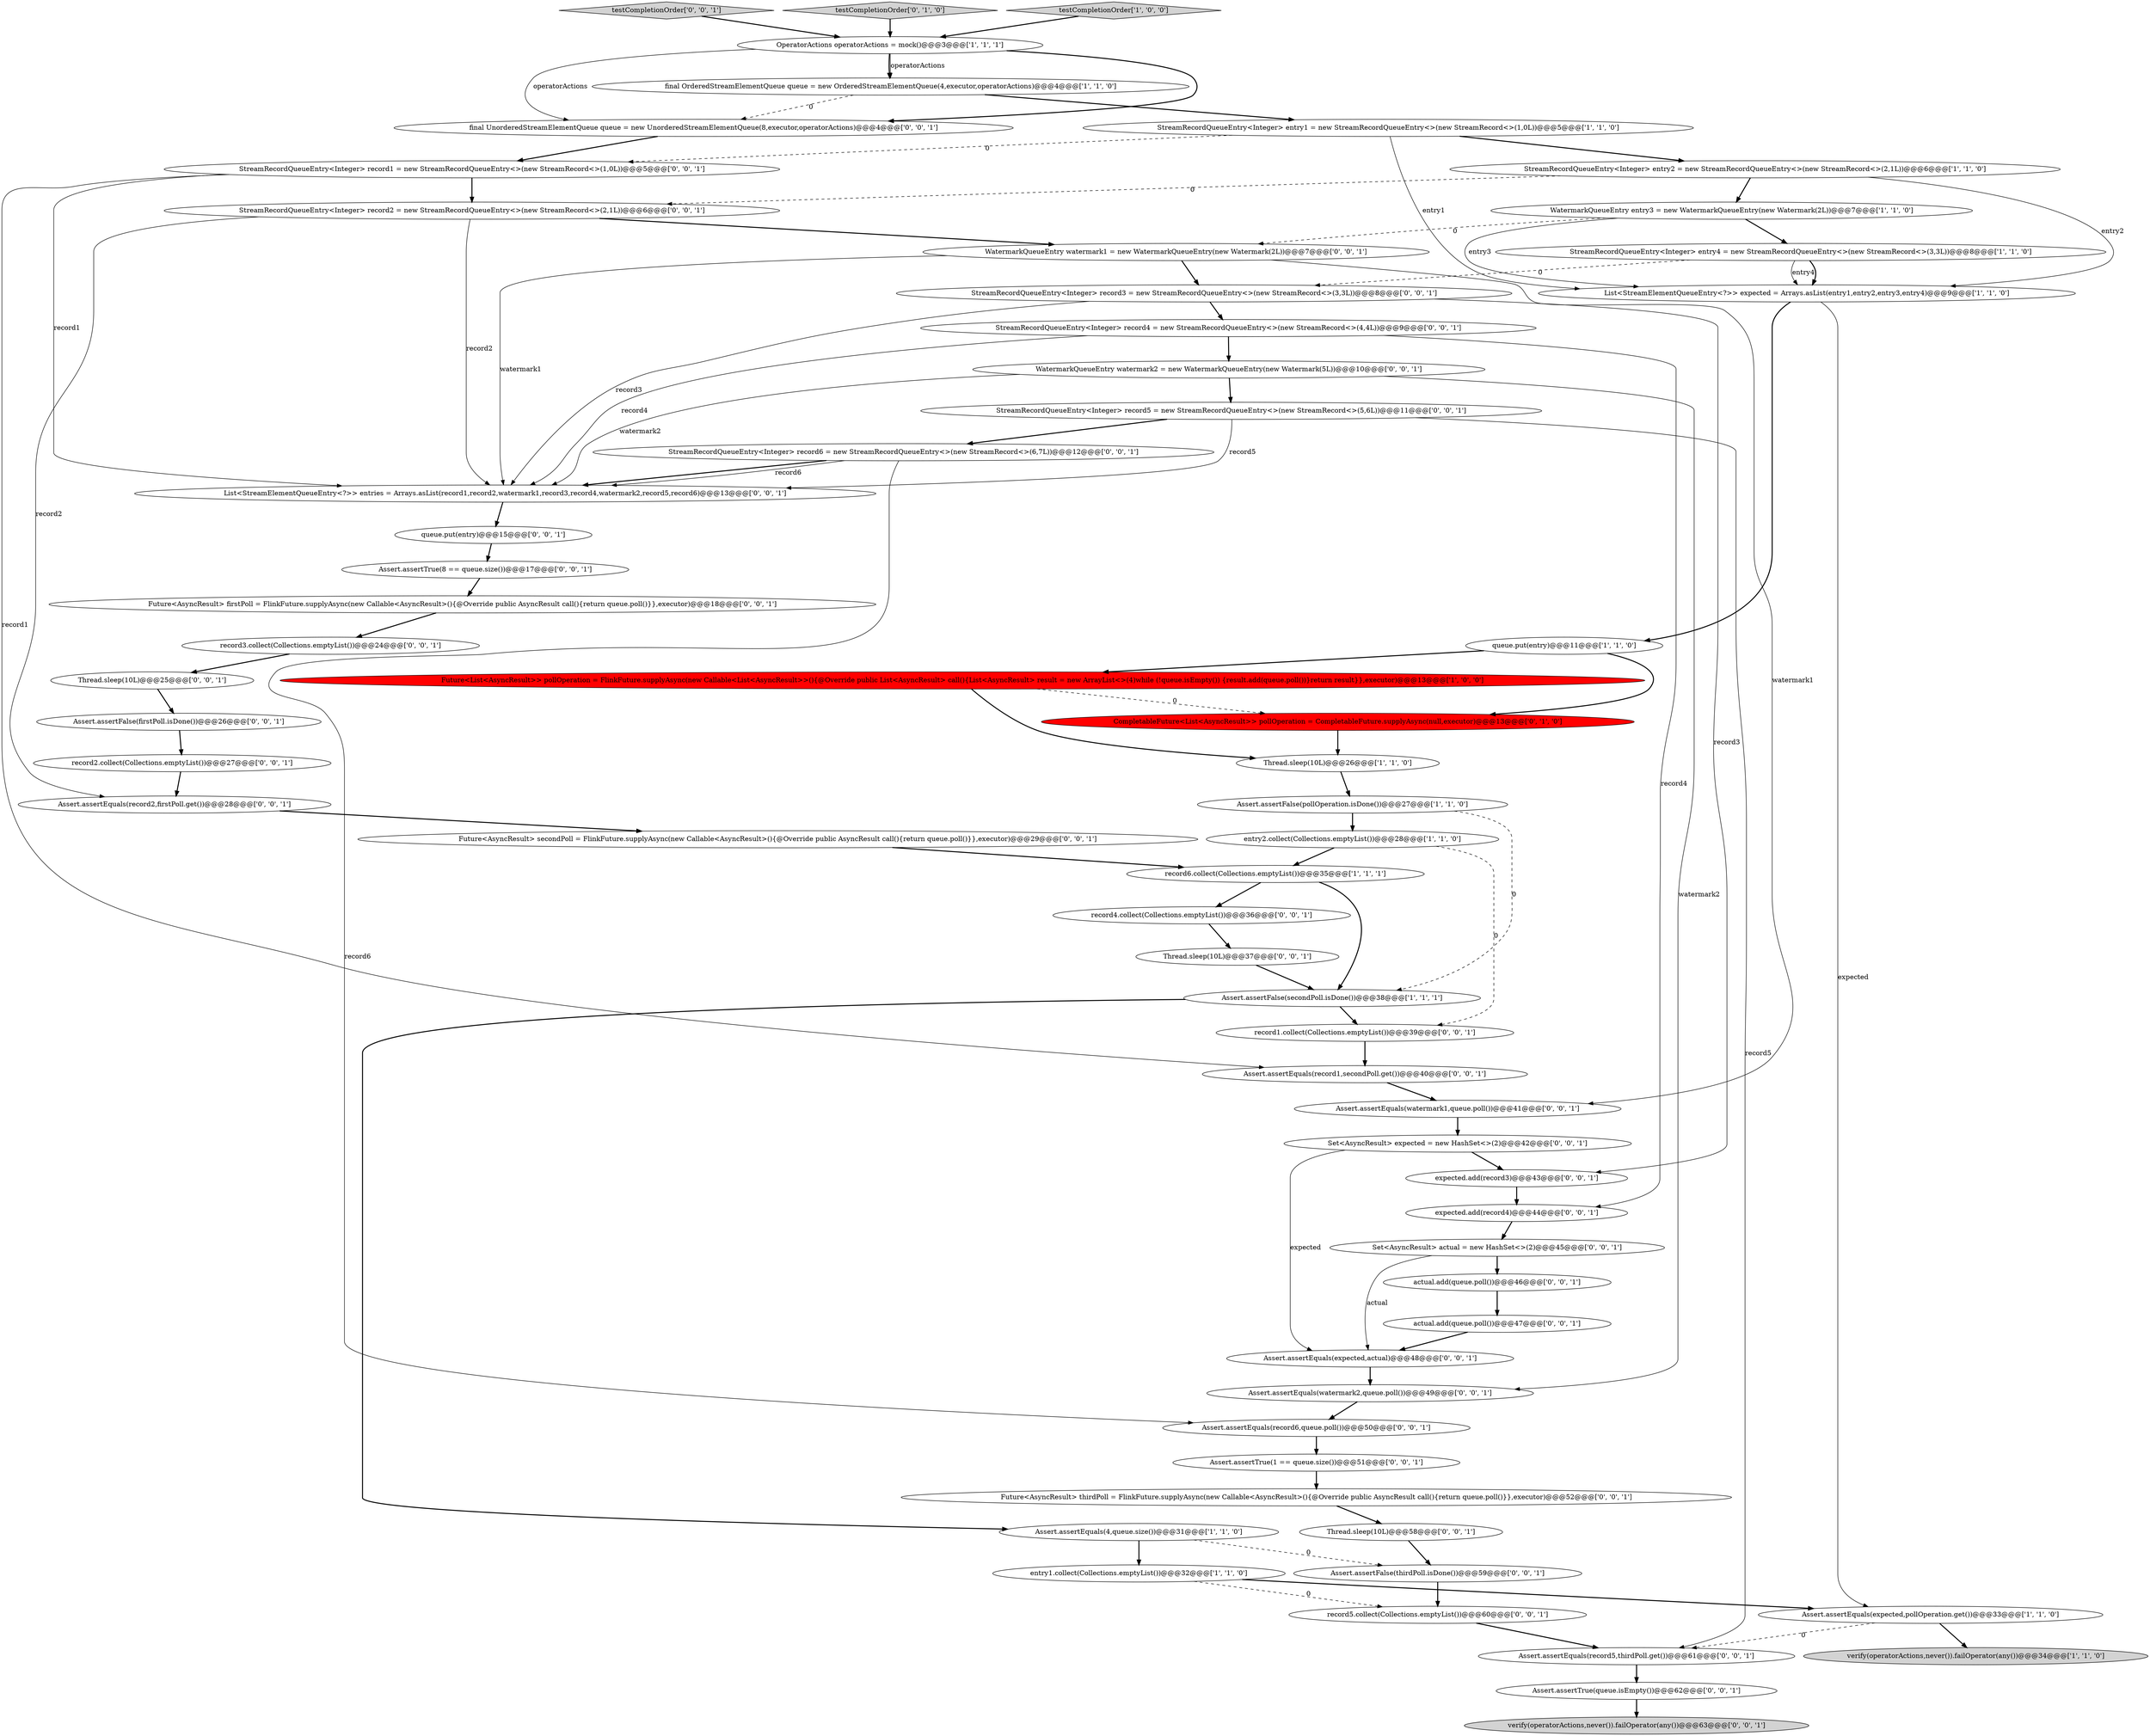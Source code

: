 digraph {
40 [style = filled, label = "StreamRecordQueueEntry<Integer> record2 = new StreamRecordQueueEntry<>(new StreamRecord<>(2,1L))@@@6@@@['0', '0', '1']", fillcolor = white, shape = ellipse image = "AAA0AAABBB3BBB"];
24 [style = filled, label = "Future<AsyncResult> firstPoll = FlinkFuture.supplyAsync(new Callable<AsyncResult>(){@Override public AsyncResult call(){return queue.poll()}},executor)@@@18@@@['0', '0', '1']", fillcolor = white, shape = ellipse image = "AAA0AAABBB3BBB"];
57 [style = filled, label = "record3.collect(Collections.emptyList())@@@24@@@['0', '0', '1']", fillcolor = white, shape = ellipse image = "AAA0AAABBB3BBB"];
10 [style = filled, label = "OperatorActions operatorActions = mock()@@@3@@@['1', '1', '1']", fillcolor = white, shape = ellipse image = "AAA0AAABBB1BBB"];
12 [style = filled, label = "StreamRecordQueueEntry<Integer> entry2 = new StreamRecordQueueEntry<>(new StreamRecord<>(2,1L))@@@6@@@['1', '1', '0']", fillcolor = white, shape = ellipse image = "AAA0AAABBB1BBB"];
25 [style = filled, label = "Assert.assertTrue(queue.isEmpty())@@@62@@@['0', '0', '1']", fillcolor = white, shape = ellipse image = "AAA0AAABBB3BBB"];
59 [style = filled, label = "StreamRecordQueueEntry<Integer> record3 = new StreamRecordQueueEntry<>(new StreamRecord<>(3,3L))@@@8@@@['0', '0', '1']", fillcolor = white, shape = ellipse image = "AAA0AAABBB3BBB"];
27 [style = filled, label = "Assert.assertEquals(record2,firstPoll.get())@@@28@@@['0', '0', '1']", fillcolor = white, shape = ellipse image = "AAA0AAABBB3BBB"];
8 [style = filled, label = "Assert.assertFalse(pollOperation.isDone())@@@27@@@['1', '1', '0']", fillcolor = white, shape = ellipse image = "AAA0AAABBB1BBB"];
6 [style = filled, label = "entry2.collect(Collections.emptyList())@@@28@@@['1', '1', '0']", fillcolor = white, shape = ellipse image = "AAA0AAABBB1BBB"];
26 [style = filled, label = "WatermarkQueueEntry watermark2 = new WatermarkQueueEntry(new Watermark(5L))@@@10@@@['0', '0', '1']", fillcolor = white, shape = ellipse image = "AAA0AAABBB3BBB"];
54 [style = filled, label = "Assert.assertEquals(record5,thirdPoll.get())@@@61@@@['0', '0', '1']", fillcolor = white, shape = ellipse image = "AAA0AAABBB3BBB"];
7 [style = filled, label = "List<StreamElementQueueEntry<?>> expected = Arrays.asList(entry1,entry2,entry3,entry4)@@@9@@@['1', '1', '0']", fillcolor = white, shape = ellipse image = "AAA0AAABBB1BBB"];
51 [style = filled, label = "StreamRecordQueueEntry<Integer> record4 = new StreamRecordQueueEntry<>(new StreamRecord<>(4,4L))@@@9@@@['0', '0', '1']", fillcolor = white, shape = ellipse image = "AAA0AAABBB3BBB"];
41 [style = filled, label = "verify(operatorActions,never()).failOperator(any())@@@63@@@['0', '0', '1']", fillcolor = lightgray, shape = ellipse image = "AAA0AAABBB3BBB"];
58 [style = filled, label = "actual.add(queue.poll())@@@46@@@['0', '0', '1']", fillcolor = white, shape = ellipse image = "AAA0AAABBB3BBB"];
34 [style = filled, label = "record5.collect(Collections.emptyList())@@@60@@@['0', '0', '1']", fillcolor = white, shape = ellipse image = "AAA0AAABBB3BBB"];
2 [style = filled, label = "queue.put(entry)@@@11@@@['1', '1', '0']", fillcolor = white, shape = ellipse image = "AAA0AAABBB1BBB"];
29 [style = filled, label = "Set<AsyncResult> expected = new HashSet<>(2)@@@42@@@['0', '0', '1']", fillcolor = white, shape = ellipse image = "AAA0AAABBB3BBB"];
11 [style = filled, label = "final OrderedStreamElementQueue queue = new OrderedStreamElementQueue(4,executor,operatorActions)@@@4@@@['1', '1', '0']", fillcolor = white, shape = ellipse image = "AAA0AAABBB1BBB"];
33 [style = filled, label = "Assert.assertFalse(thirdPoll.isDone())@@@59@@@['0', '0', '1']", fillcolor = white, shape = ellipse image = "AAA0AAABBB3BBB"];
17 [style = filled, label = "verify(operatorActions,never()).failOperator(any())@@@34@@@['1', '1', '0']", fillcolor = lightgray, shape = ellipse image = "AAA0AAABBB1BBB"];
0 [style = filled, label = "Future<List<AsyncResult>> pollOperation = FlinkFuture.supplyAsync(new Callable<List<AsyncResult>>(){@Override public List<AsyncResult> call(){List<AsyncResult> result = new ArrayList<>(4)while (!queue.isEmpty()) {result.add(queue.poll())}return result}},executor)@@@13@@@['1', '0', '0']", fillcolor = red, shape = ellipse image = "AAA1AAABBB1BBB"];
28 [style = filled, label = "Assert.assertEquals(watermark1,queue.poll())@@@41@@@['0', '0', '1']", fillcolor = white, shape = ellipse image = "AAA0AAABBB3BBB"];
42 [style = filled, label = "testCompletionOrder['0', '0', '1']", fillcolor = lightgray, shape = diamond image = "AAA0AAABBB3BBB"];
16 [style = filled, label = "record6.collect(Collections.emptyList())@@@35@@@['1', '1', '1']", fillcolor = white, shape = ellipse image = "AAA0AAABBB1BBB"];
50 [style = filled, label = "Thread.sleep(10L)@@@37@@@['0', '0', '1']", fillcolor = white, shape = ellipse image = "AAA0AAABBB3BBB"];
56 [style = filled, label = "Assert.assertTrue(8 == queue.size())@@@17@@@['0', '0', '1']", fillcolor = white, shape = ellipse image = "AAA0AAABBB3BBB"];
13 [style = filled, label = "WatermarkQueueEntry entry3 = new WatermarkQueueEntry(new Watermark(2L))@@@7@@@['1', '1', '0']", fillcolor = white, shape = ellipse image = "AAA0AAABBB1BBB"];
43 [style = filled, label = "record4.collect(Collections.emptyList())@@@36@@@['0', '0', '1']", fillcolor = white, shape = ellipse image = "AAA0AAABBB3BBB"];
52 [style = filled, label = "record1.collect(Collections.emptyList())@@@39@@@['0', '0', '1']", fillcolor = white, shape = ellipse image = "AAA0AAABBB3BBB"];
5 [style = filled, label = "StreamRecordQueueEntry<Integer> entry1 = new StreamRecordQueueEntry<>(new StreamRecord<>(1,0L))@@@5@@@['1', '1', '0']", fillcolor = white, shape = ellipse image = "AAA0AAABBB1BBB"];
31 [style = filled, label = "List<StreamElementQueueEntry<?>> entries = Arrays.asList(record1,record2,watermark1,record3,record4,watermark2,record5,record6)@@@13@@@['0', '0', '1']", fillcolor = white, shape = ellipse image = "AAA0AAABBB3BBB"];
35 [style = filled, label = "Future<AsyncResult> thirdPoll = FlinkFuture.supplyAsync(new Callable<AsyncResult>(){@Override public AsyncResult call(){return queue.poll()}},executor)@@@52@@@['0', '0', '1']", fillcolor = white, shape = ellipse image = "AAA0AAABBB3BBB"];
3 [style = filled, label = "Assert.assertFalse(secondPoll.isDone())@@@38@@@['1', '1', '1']", fillcolor = white, shape = ellipse image = "AAA0AAABBB1BBB"];
30 [style = filled, label = "actual.add(queue.poll())@@@47@@@['0', '0', '1']", fillcolor = white, shape = ellipse image = "AAA0AAABBB3BBB"];
53 [style = filled, label = "StreamRecordQueueEntry<Integer> record5 = new StreamRecordQueueEntry<>(new StreamRecord<>(5,6L))@@@11@@@['0', '0', '1']", fillcolor = white, shape = ellipse image = "AAA0AAABBB3BBB"];
47 [style = filled, label = "Thread.sleep(10L)@@@25@@@['0', '0', '1']", fillcolor = white, shape = ellipse image = "AAA0AAABBB3BBB"];
9 [style = filled, label = "StreamRecordQueueEntry<Integer> entry4 = new StreamRecordQueueEntry<>(new StreamRecord<>(3,3L))@@@8@@@['1', '1', '0']", fillcolor = white, shape = ellipse image = "AAA0AAABBB1BBB"];
23 [style = filled, label = "expected.add(record3)@@@43@@@['0', '0', '1']", fillcolor = white, shape = ellipse image = "AAA0AAABBB3BBB"];
38 [style = filled, label = "final UnorderedStreamElementQueue queue = new UnorderedStreamElementQueue(8,executor,operatorActions)@@@4@@@['0', '0', '1']", fillcolor = white, shape = ellipse image = "AAA0AAABBB3BBB"];
37 [style = filled, label = "queue.put(entry)@@@15@@@['0', '0', '1']", fillcolor = white, shape = ellipse image = "AAA0AAABBB3BBB"];
15 [style = filled, label = "Thread.sleep(10L)@@@26@@@['1', '1', '0']", fillcolor = white, shape = ellipse image = "AAA0AAABBB1BBB"];
46 [style = filled, label = "Set<AsyncResult> actual = new HashSet<>(2)@@@45@@@['0', '0', '1']", fillcolor = white, shape = ellipse image = "AAA0AAABBB3BBB"];
1 [style = filled, label = "Assert.assertEquals(expected,pollOperation.get())@@@33@@@['1', '1', '0']", fillcolor = white, shape = ellipse image = "AAA0AAABBB1BBB"];
44 [style = filled, label = "Thread.sleep(10L)@@@58@@@['0', '0', '1']", fillcolor = white, shape = ellipse image = "AAA0AAABBB3BBB"];
45 [style = filled, label = "Assert.assertTrue(1 == queue.size())@@@51@@@['0', '0', '1']", fillcolor = white, shape = ellipse image = "AAA0AAABBB3BBB"];
20 [style = filled, label = "testCompletionOrder['0', '1', '0']", fillcolor = lightgray, shape = diamond image = "AAA0AAABBB2BBB"];
60 [style = filled, label = "StreamRecordQueueEntry<Integer> record6 = new StreamRecordQueueEntry<>(new StreamRecord<>(6,7L))@@@12@@@['0', '0', '1']", fillcolor = white, shape = ellipse image = "AAA0AAABBB3BBB"];
48 [style = filled, label = "Future<AsyncResult> secondPoll = FlinkFuture.supplyAsync(new Callable<AsyncResult>(){@Override public AsyncResult call(){return queue.poll()}},executor)@@@29@@@['0', '0', '1']", fillcolor = white, shape = ellipse image = "AAA0AAABBB3BBB"];
22 [style = filled, label = "Assert.assertEquals(watermark2,queue.poll())@@@49@@@['0', '0', '1']", fillcolor = white, shape = ellipse image = "AAA0AAABBB3BBB"];
18 [style = filled, label = "entry1.collect(Collections.emptyList())@@@32@@@['1', '1', '0']", fillcolor = white, shape = ellipse image = "AAA0AAABBB1BBB"];
14 [style = filled, label = "testCompletionOrder['1', '0', '0']", fillcolor = lightgray, shape = diamond image = "AAA0AAABBB1BBB"];
55 [style = filled, label = "Assert.assertEquals(record6,queue.poll())@@@50@@@['0', '0', '1']", fillcolor = white, shape = ellipse image = "AAA0AAABBB3BBB"];
32 [style = filled, label = "WatermarkQueueEntry watermark1 = new WatermarkQueueEntry(new Watermark(2L))@@@7@@@['0', '0', '1']", fillcolor = white, shape = ellipse image = "AAA0AAABBB3BBB"];
49 [style = filled, label = "record2.collect(Collections.emptyList())@@@27@@@['0', '0', '1']", fillcolor = white, shape = ellipse image = "AAA0AAABBB3BBB"];
39 [style = filled, label = "expected.add(record4)@@@44@@@['0', '0', '1']", fillcolor = white, shape = ellipse image = "AAA0AAABBB3BBB"];
36 [style = filled, label = "Assert.assertEquals(expected,actual)@@@48@@@['0', '0', '1']", fillcolor = white, shape = ellipse image = "AAA0AAABBB3BBB"];
21 [style = filled, label = "Assert.assertFalse(firstPoll.isDone())@@@26@@@['0', '0', '1']", fillcolor = white, shape = ellipse image = "AAA0AAABBB3BBB"];
4 [style = filled, label = "Assert.assertEquals(4,queue.size())@@@31@@@['1', '1', '0']", fillcolor = white, shape = ellipse image = "AAA0AAABBB1BBB"];
62 [style = filled, label = "StreamRecordQueueEntry<Integer> record1 = new StreamRecordQueueEntry<>(new StreamRecord<>(1,0L))@@@5@@@['0', '0', '1']", fillcolor = white, shape = ellipse image = "AAA0AAABBB3BBB"];
19 [style = filled, label = "CompletableFuture<List<AsyncResult>> pollOperation = CompletableFuture.supplyAsync(null,executor)@@@13@@@['0', '1', '0']", fillcolor = red, shape = ellipse image = "AAA1AAABBB2BBB"];
61 [style = filled, label = "Assert.assertEquals(record1,secondPoll.get())@@@40@@@['0', '0', '1']", fillcolor = white, shape = ellipse image = "AAA0AAABBB3BBB"];
31->37 [style = bold, label=""];
9->7 [style = solid, label="entry4"];
0->19 [style = dashed, label="0"];
58->30 [style = bold, label=""];
24->57 [style = bold, label=""];
59->51 [style = bold, label=""];
30->36 [style = bold, label=""];
8->6 [style = bold, label=""];
9->7 [style = bold, label=""];
3->4 [style = bold, label=""];
4->33 [style = dashed, label="0"];
0->15 [style = bold, label=""];
13->7 [style = solid, label="entry3"];
40->31 [style = solid, label="record2"];
38->62 [style = bold, label=""];
51->26 [style = bold, label=""];
51->39 [style = solid, label="record4"];
16->43 [style = bold, label=""];
5->7 [style = solid, label="entry1"];
19->15 [style = bold, label=""];
62->40 [style = bold, label=""];
53->60 [style = bold, label=""];
45->35 [style = bold, label=""];
10->11 [style = bold, label=""];
12->7 [style = solid, label="entry2"];
16->3 [style = bold, label=""];
32->31 [style = solid, label="watermark1"];
9->59 [style = dashed, label="0"];
35->44 [style = bold, label=""];
32->28 [style = solid, label="watermark1"];
50->3 [style = bold, label=""];
10->11 [style = solid, label="operatorActions"];
14->10 [style = bold, label=""];
34->54 [style = bold, label=""];
4->18 [style = bold, label=""];
62->61 [style = solid, label="record1"];
29->23 [style = bold, label=""];
32->59 [style = bold, label=""];
1->17 [style = bold, label=""];
13->32 [style = dashed, label="0"];
46->36 [style = solid, label="actual"];
53->54 [style = solid, label="record5"];
54->25 [style = bold, label=""];
10->38 [style = solid, label="operatorActions"];
18->1 [style = bold, label=""];
7->2 [style = bold, label=""];
48->16 [style = bold, label=""];
60->31 [style = bold, label=""];
61->28 [style = bold, label=""];
28->29 [style = bold, label=""];
39->46 [style = bold, label=""];
1->54 [style = dashed, label="0"];
26->53 [style = bold, label=""];
52->61 [style = bold, label=""];
25->41 [style = bold, label=""];
22->55 [style = bold, label=""];
44->33 [style = bold, label=""];
29->36 [style = solid, label="expected"];
62->31 [style = solid, label="record1"];
59->23 [style = solid, label="record3"];
56->24 [style = bold, label=""];
6->52 [style = dashed, label="0"];
18->34 [style = dashed, label="0"];
12->13 [style = bold, label=""];
11->5 [style = bold, label=""];
2->0 [style = bold, label=""];
59->31 [style = solid, label="record3"];
60->31 [style = solid, label="record6"];
40->32 [style = bold, label=""];
23->39 [style = bold, label=""];
21->49 [style = bold, label=""];
13->9 [style = bold, label=""];
47->21 [style = bold, label=""];
57->47 [style = bold, label=""];
15->8 [style = bold, label=""];
10->38 [style = bold, label=""];
7->1 [style = solid, label="expected"];
2->19 [style = bold, label=""];
43->50 [style = bold, label=""];
3->52 [style = bold, label=""];
8->3 [style = dashed, label="0"];
26->31 [style = solid, label="watermark2"];
46->58 [style = bold, label=""];
49->27 [style = bold, label=""];
26->22 [style = solid, label="watermark2"];
20->10 [style = bold, label=""];
11->38 [style = dashed, label="0"];
5->12 [style = bold, label=""];
12->40 [style = dashed, label="0"];
6->16 [style = bold, label=""];
42->10 [style = bold, label=""];
27->48 [style = bold, label=""];
53->31 [style = solid, label="record5"];
51->31 [style = solid, label="record4"];
60->55 [style = solid, label="record6"];
5->62 [style = dashed, label="0"];
40->27 [style = solid, label="record2"];
33->34 [style = bold, label=""];
55->45 [style = bold, label=""];
37->56 [style = bold, label=""];
36->22 [style = bold, label=""];
}
